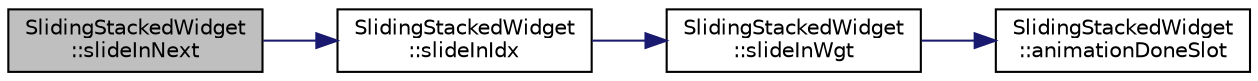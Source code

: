 digraph "SlidingStackedWidget::slideInNext"
{
 // INTERACTIVE_SVG=YES
  bgcolor="transparent";
  edge [fontname="Helvetica",fontsize="10",labelfontname="Helvetica",labelfontsize="10"];
  node [fontname="Helvetica",fontsize="10",shape=record];
  rankdir="LR";
  Node1 [label="SlidingStackedWidget\l::slideInNext",height=0.2,width=0.4,color="black", fillcolor="grey75", style="filled", fontcolor="black"];
  Node1 -> Node2 [color="midnightblue",fontsize="10",style="solid",fontname="Helvetica"];
  Node2 [label="SlidingStackedWidget\l::slideInIdx",height=0.2,width=0.4,color="black",URL="$class_sliding_stacked_widget.html#aabd161d7cf704e4037ade499e8b46636"];
  Node2 -> Node3 [color="midnightblue",fontsize="10",style="solid",fontname="Helvetica"];
  Node3 [label="SlidingStackedWidget\l::slideInWgt",height=0.2,width=0.4,color="black",URL="$class_sliding_stacked_widget.html#a3eabd598082e3f7a87d12ef21609c6bf"];
  Node3 -> Node4 [color="midnightblue",fontsize="10",style="solid",fontname="Helvetica"];
  Node4 [label="SlidingStackedWidget\l::animationDoneSlot",height=0.2,width=0.4,color="black",URL="$class_sliding_stacked_widget.html#a9f0032f65d7c2c7eb2cc57fe6b745499"];
}
